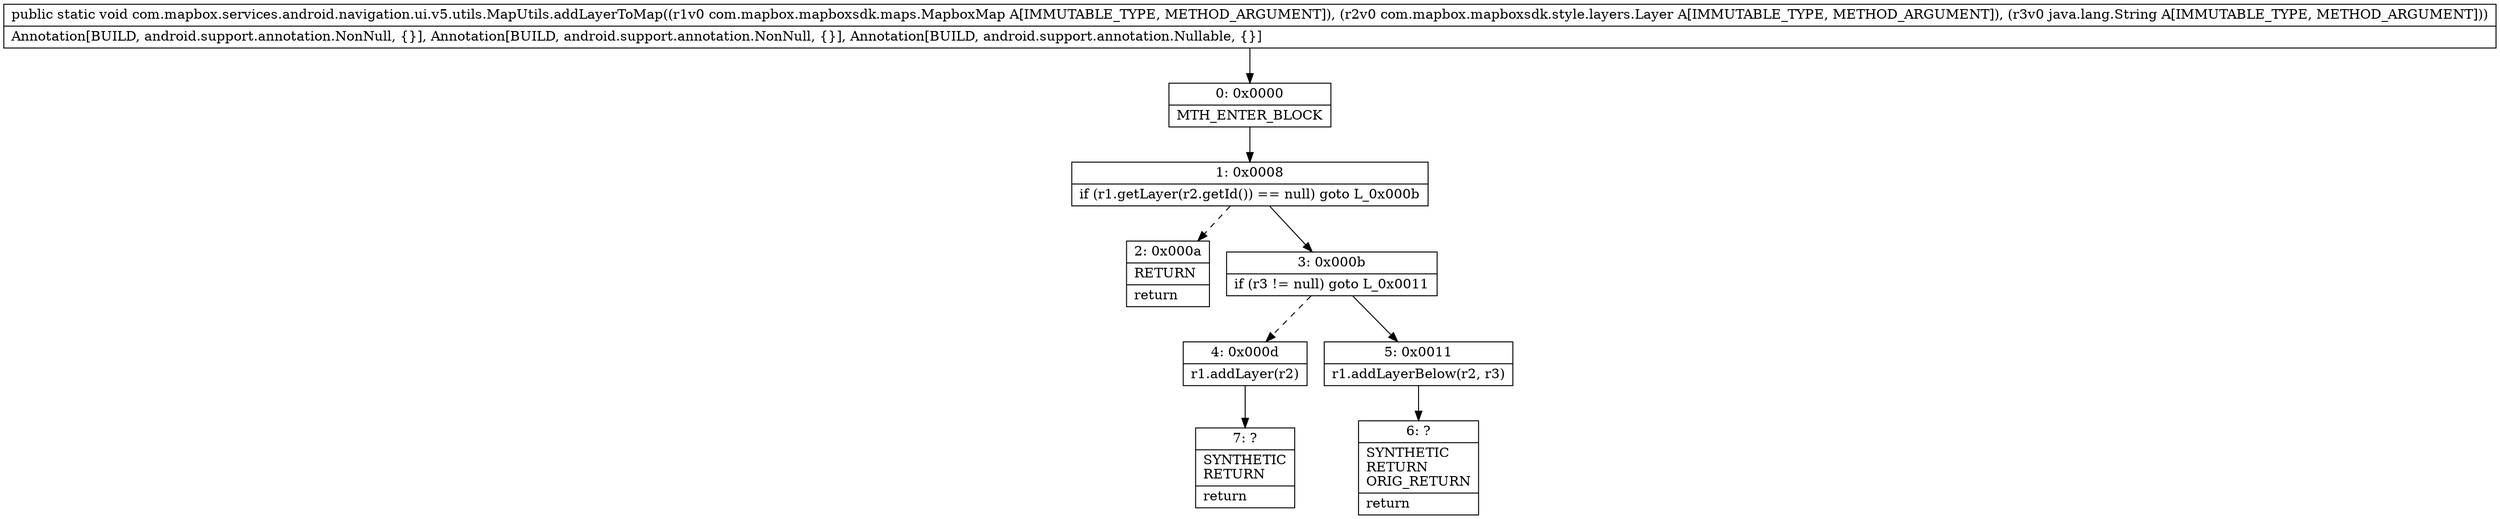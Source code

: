 digraph "CFG forcom.mapbox.services.android.navigation.ui.v5.utils.MapUtils.addLayerToMap(Lcom\/mapbox\/mapboxsdk\/maps\/MapboxMap;Lcom\/mapbox\/mapboxsdk\/style\/layers\/Layer;Ljava\/lang\/String;)V" {
Node_0 [shape=record,label="{0\:\ 0x0000|MTH_ENTER_BLOCK\l}"];
Node_1 [shape=record,label="{1\:\ 0x0008|if (r1.getLayer(r2.getId()) == null) goto L_0x000b\l}"];
Node_2 [shape=record,label="{2\:\ 0x000a|RETURN\l|return\l}"];
Node_3 [shape=record,label="{3\:\ 0x000b|if (r3 != null) goto L_0x0011\l}"];
Node_4 [shape=record,label="{4\:\ 0x000d|r1.addLayer(r2)\l}"];
Node_5 [shape=record,label="{5\:\ 0x0011|r1.addLayerBelow(r2, r3)\l}"];
Node_6 [shape=record,label="{6\:\ ?|SYNTHETIC\lRETURN\lORIG_RETURN\l|return\l}"];
Node_7 [shape=record,label="{7\:\ ?|SYNTHETIC\lRETURN\l|return\l}"];
MethodNode[shape=record,label="{public static void com.mapbox.services.android.navigation.ui.v5.utils.MapUtils.addLayerToMap((r1v0 com.mapbox.mapboxsdk.maps.MapboxMap A[IMMUTABLE_TYPE, METHOD_ARGUMENT]), (r2v0 com.mapbox.mapboxsdk.style.layers.Layer A[IMMUTABLE_TYPE, METHOD_ARGUMENT]), (r3v0 java.lang.String A[IMMUTABLE_TYPE, METHOD_ARGUMENT]))  | Annotation[BUILD, android.support.annotation.NonNull, \{\}], Annotation[BUILD, android.support.annotation.NonNull, \{\}], Annotation[BUILD, android.support.annotation.Nullable, \{\}]\l}"];
MethodNode -> Node_0;
Node_0 -> Node_1;
Node_1 -> Node_2[style=dashed];
Node_1 -> Node_3;
Node_3 -> Node_4[style=dashed];
Node_3 -> Node_5;
Node_4 -> Node_7;
Node_5 -> Node_6;
}

